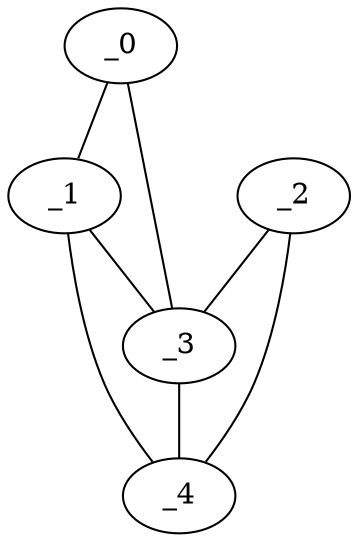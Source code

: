 graph WP1_0068 {
	_0	 [x="0.495155",
		y="2.5951"];
	_1	 [x="1.02877",
		y="1.13371"];
	_0 -- _1;
	_3	 [x="2.03092",
		y="0.465782"];
	_0 -- _3;
	_1 -- _3;
	_4	 [x="1.52098",
		y="1.90604"];
	_1 -- _4;
	_2	 [x="2.76342",
		y="3.12194"];
	_2 -- _3;
	_2 -- _4;
	_3 -- _4;
}

